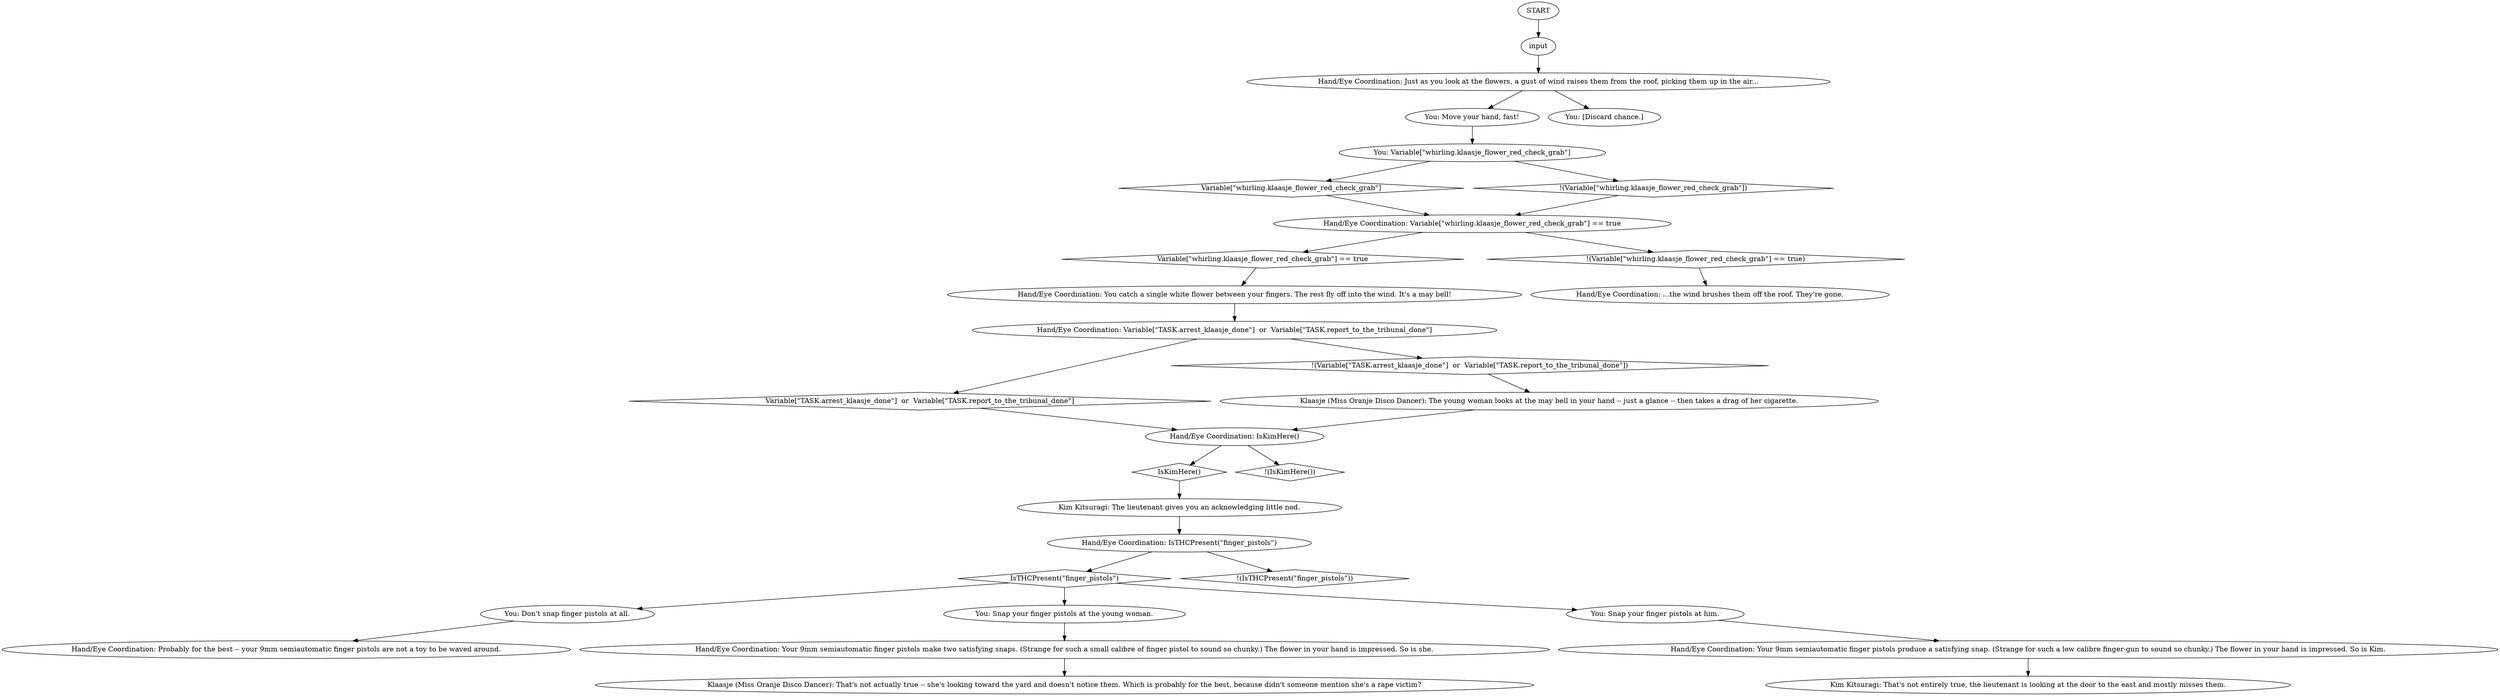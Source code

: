 # WHIRLING ROOF ORB / handeye catch
# hand eye coordination bubble to catch the wildflowers
# ==================================================
digraph G {
	  0 [label="START"];
	  1 [label="input"];
	  2 [label="Kim Kitsuragi: The lieutenant gives you an acknowledging little nod."];
	  3 [label="You: Move your hand, fast!"];
	  4 [label="You: Variable[\"whirling.klaasje_flower_red_check_grab\"]"];
	  5 [label="Variable[\"whirling.klaasje_flower_red_check_grab\"]", shape=diamond];
	  6 [label="!(Variable[\"whirling.klaasje_flower_red_check_grab\"])", shape=diamond];
	  7 [label="You: [Discard chance.]"];
	  8 [label="Hand/Eye Coordination: You catch a single white flower between your fingers. The rest fly off into the wind. It's a may bell!"];
	  9 [label="Hand/Eye Coordination: Your 9mm semiautomatic finger pistols produce a satisfying snap. (Strange for such a low calibre finger-gun to sound so chunky.) The flower in your hand is impressed. So is Kim."];
	  10 [label="Hand/Eye Coordination: IsTHCPresent(\"finger_pistols\")"];
	  11 [label="IsTHCPresent(\"finger_pistols\")", shape=diamond];
	  12 [label="!(IsTHCPresent(\"finger_pistols\"))", shape=diamond];
	  13 [label="Hand/Eye Coordination: Variable[\"whirling.klaasje_flower_red_check_grab\"] == true"];
	  14 [label="Variable[\"whirling.klaasje_flower_red_check_grab\"] == true", shape=diamond];
	  15 [label="!(Variable[\"whirling.klaasje_flower_red_check_grab\"] == true)", shape=diamond];
	  16 [label="Hand/Eye Coordination: IsKimHere()"];
	  17 [label="IsKimHere()", shape=diamond];
	  18 [label="!(IsKimHere())", shape=diamond];
	  19 [label="Hand/Eye Coordination: Probably for the best -- your 9mm semiautomatic finger pistols are not a toy to be waved around."];
	  20 [label="Hand/Eye Coordination: Your 9mm semiautomatic finger pistols make two satisfying snaps. (Strange for such a small calibre of finger pistol to sound so chunky.) The flower in your hand is impressed. So is she."];
	  21 [label="You: Don't snap finger pistols at all."];
	  22 [label="Klaasje (Miss Oranje Disco Dancer): That's not actually true -- she's looking toward the yard and doesn't notice them. Which is probably for the best, because didn't someone mention she's a rape victim?"];
	  23 [label="Kim Kitsuragi: That's not entirely true, the lieutenant is looking at the door to the east and mostly misses them."];
	  24 [label="Hand/Eye Coordination: ...the wind brushes them off the roof. They're gone."];
	  26 [label="You: Snap your finger pistols at the young woman."];
	  27 [label="Hand/Eye Coordination: Just as you look at the flowers, a gust of wind raises them from the roof, picking them up in the air..."];
	  28 [label="Klaasje (Miss Oranje Disco Dancer): The young woman looks at the may bell in your hand -- just a glance -- then takes a drag of her cigarette."];
	  29 [label="You: Snap your finger pistols at him."];
	  30 [label="Hand/Eye Coordination: Variable[\"TASK.arrest_klaasje_done\"]  or  Variable[\"TASK.report_to_the_tribunal_done\"]"];
	  31 [label="Variable[\"TASK.arrest_klaasje_done\"]  or  Variable[\"TASK.report_to_the_tribunal_done\"]", shape=diamond];
	  32 [label="!(Variable[\"TASK.arrest_klaasje_done\"]  or  Variable[\"TASK.report_to_the_tribunal_done\"])", shape=diamond];
	  0 -> 1
	  1 -> 27
	  2 -> 10
	  3 -> 4
	  4 -> 5
	  4 -> 6
	  5 -> 13
	  6 -> 13
	  8 -> 30
	  9 -> 23
	  10 -> 11
	  10 -> 12
	  11 -> 26
	  11 -> 21
	  11 -> 29
	  13 -> 14
	  13 -> 15
	  14 -> 8
	  15 -> 24
	  16 -> 17
	  16 -> 18
	  17 -> 2
	  20 -> 22
	  21 -> 19
	  26 -> 20
	  27 -> 3
	  27 -> 7
	  28 -> 16
	  29 -> 9
	  30 -> 32
	  30 -> 31
	  31 -> 16
	  32 -> 28
}

